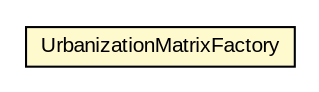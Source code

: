 #!/usr/local/bin/dot
#
# Class diagram 
# Generated by UMLGraph version R5_6-24-gf6e263 (http://www.umlgraph.org/)
#

digraph G {
	edge [fontname="arial",fontsize=10,labelfontname="arial",labelfontsize=10];
	node [fontname="arial",fontsize=10,shape=plaintext];
	nodesep=0.25;
	ranksep=0.5;
	// com.id.droneapi.mock.UrbanizationMatrixFactory
	c3433 [label=<<table title="com.id.droneapi.mock.UrbanizationMatrixFactory" border="0" cellborder="1" cellspacing="0" cellpadding="2" port="p" bgcolor="lemonChiffon" href="./UrbanizationMatrixFactory.html">
		<tr><td><table border="0" cellspacing="0" cellpadding="1">
<tr><td align="center" balign="center"> UrbanizationMatrixFactory </td></tr>
		</table></td></tr>
		</table>>, URL="./UrbanizationMatrixFactory.html", fontname="arial", fontcolor="black", fontsize=10.0];
}

